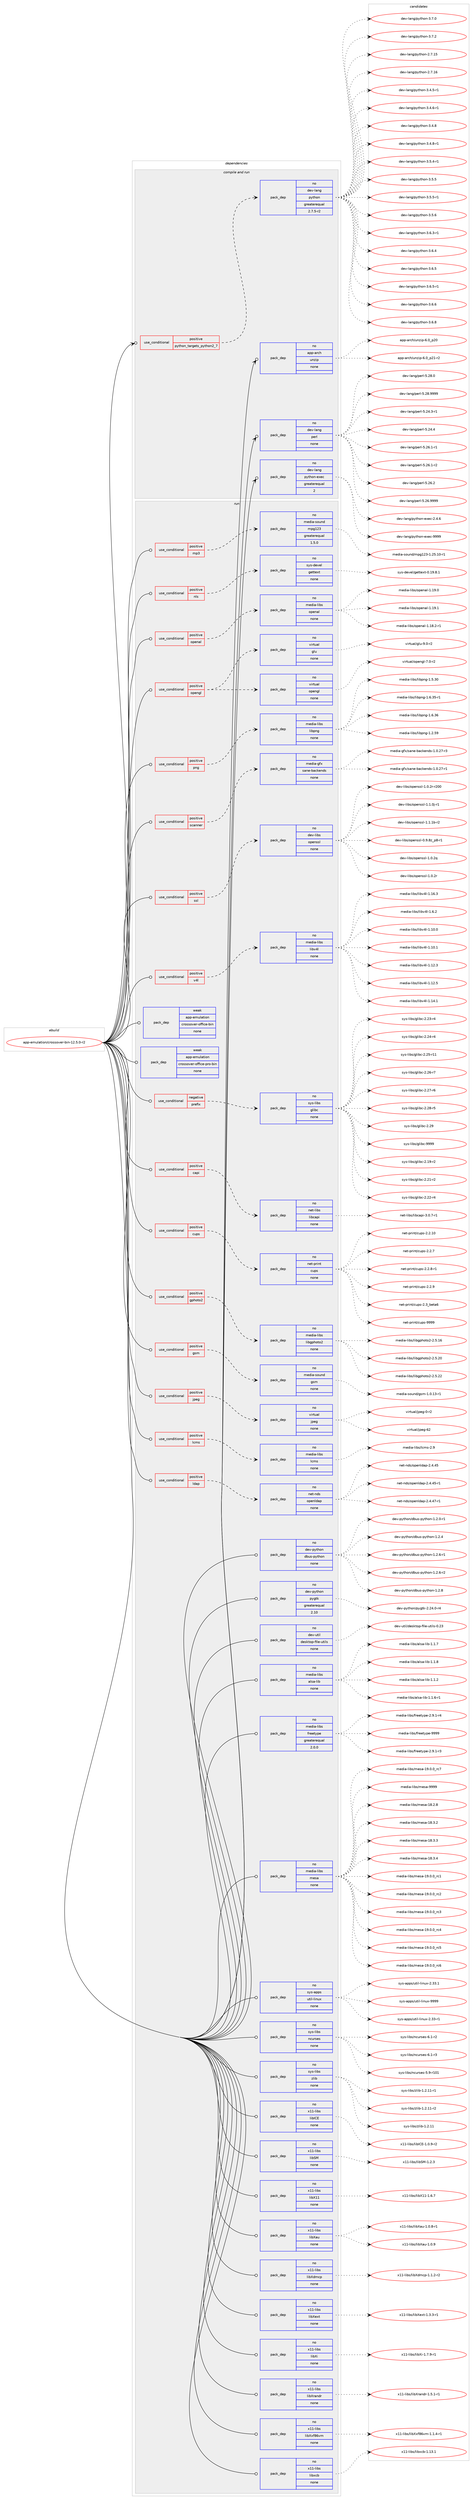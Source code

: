 digraph prolog {

# *************
# Graph options
# *************

newrank=true;
concentrate=true;
compound=true;
graph [rankdir=LR,fontname=Helvetica,fontsize=10,ranksep=1.5];#, ranksep=2.5, nodesep=0.2];
edge  [arrowhead=vee];
node  [fontname=Helvetica,fontsize=10];

# **********
# The ebuild
# **********

subgraph cluster_leftcol {
color=gray;
rank=same;
label=<<i>ebuild</i>>;
id [label="app-emulation/crossover-bin-12.5.0-r2", color=red, width=4, href="../app-emulation/crossover-bin-12.5.0-r2.svg"];
}

# ****************
# The dependencies
# ****************

subgraph cluster_midcol {
color=gray;
label=<<i>dependencies</i>>;
subgraph cluster_compile {
fillcolor="#eeeeee";
style=filled;
label=<<i>compile</i>>;
}
subgraph cluster_compileandrun {
fillcolor="#eeeeee";
style=filled;
label=<<i>compile and run</i>>;
subgraph cond349470 {
dependency1283531 [label=<<TABLE BORDER="0" CELLBORDER="1" CELLSPACING="0" CELLPADDING="4"><TR><TD ROWSPAN="3" CELLPADDING="10">use_conditional</TD></TR><TR><TD>positive</TD></TR><TR><TD>python_targets_python2_7</TD></TR></TABLE>>, shape=none, color=red];
subgraph pack914096 {
dependency1283532 [label=<<TABLE BORDER="0" CELLBORDER="1" CELLSPACING="0" CELLPADDING="4" WIDTH="220"><TR><TD ROWSPAN="6" CELLPADDING="30">pack_dep</TD></TR><TR><TD WIDTH="110">no</TD></TR><TR><TD>dev-lang</TD></TR><TR><TD>python</TD></TR><TR><TD>greaterequal</TD></TR><TR><TD>2.7.5-r2</TD></TR></TABLE>>, shape=none, color=blue];
}
dependency1283531:e -> dependency1283532:w [weight=20,style="dashed",arrowhead="vee"];
}
id:e -> dependency1283531:w [weight=20,style="solid",arrowhead="odotvee"];
subgraph pack914097 {
dependency1283533 [label=<<TABLE BORDER="0" CELLBORDER="1" CELLSPACING="0" CELLPADDING="4" WIDTH="220"><TR><TD ROWSPAN="6" CELLPADDING="30">pack_dep</TD></TR><TR><TD WIDTH="110">no</TD></TR><TR><TD>app-arch</TD></TR><TR><TD>unzip</TD></TR><TR><TD>none</TD></TR><TR><TD></TD></TR></TABLE>>, shape=none, color=blue];
}
id:e -> dependency1283533:w [weight=20,style="solid",arrowhead="odotvee"];
subgraph pack914098 {
dependency1283534 [label=<<TABLE BORDER="0" CELLBORDER="1" CELLSPACING="0" CELLPADDING="4" WIDTH="220"><TR><TD ROWSPAN="6" CELLPADDING="30">pack_dep</TD></TR><TR><TD WIDTH="110">no</TD></TR><TR><TD>dev-lang</TD></TR><TR><TD>perl</TD></TR><TR><TD>none</TD></TR><TR><TD></TD></TR></TABLE>>, shape=none, color=blue];
}
id:e -> dependency1283534:w [weight=20,style="solid",arrowhead="odotvee"];
subgraph pack914099 {
dependency1283535 [label=<<TABLE BORDER="0" CELLBORDER="1" CELLSPACING="0" CELLPADDING="4" WIDTH="220"><TR><TD ROWSPAN="6" CELLPADDING="30">pack_dep</TD></TR><TR><TD WIDTH="110">no</TD></TR><TR><TD>dev-lang</TD></TR><TR><TD>python-exec</TD></TR><TR><TD>greaterequal</TD></TR><TR><TD>2</TD></TR></TABLE>>, shape=none, color=blue];
}
id:e -> dependency1283535:w [weight=20,style="solid",arrowhead="odotvee"];
}
subgraph cluster_run {
fillcolor="#eeeeee";
style=filled;
label=<<i>run</i>>;
subgraph cond349471 {
dependency1283536 [label=<<TABLE BORDER="0" CELLBORDER="1" CELLSPACING="0" CELLPADDING="4"><TR><TD ROWSPAN="3" CELLPADDING="10">use_conditional</TD></TR><TR><TD>negative</TD></TR><TR><TD>prefix</TD></TR></TABLE>>, shape=none, color=red];
subgraph pack914100 {
dependency1283537 [label=<<TABLE BORDER="0" CELLBORDER="1" CELLSPACING="0" CELLPADDING="4" WIDTH="220"><TR><TD ROWSPAN="6" CELLPADDING="30">pack_dep</TD></TR><TR><TD WIDTH="110">no</TD></TR><TR><TD>sys-libs</TD></TR><TR><TD>glibc</TD></TR><TR><TD>none</TD></TR><TR><TD></TD></TR></TABLE>>, shape=none, color=blue];
}
dependency1283536:e -> dependency1283537:w [weight=20,style="dashed",arrowhead="vee"];
}
id:e -> dependency1283536:w [weight=20,style="solid",arrowhead="odot"];
subgraph cond349472 {
dependency1283538 [label=<<TABLE BORDER="0" CELLBORDER="1" CELLSPACING="0" CELLPADDING="4"><TR><TD ROWSPAN="3" CELLPADDING="10">use_conditional</TD></TR><TR><TD>positive</TD></TR><TR><TD>capi</TD></TR></TABLE>>, shape=none, color=red];
subgraph pack914101 {
dependency1283539 [label=<<TABLE BORDER="0" CELLBORDER="1" CELLSPACING="0" CELLPADDING="4" WIDTH="220"><TR><TD ROWSPAN="6" CELLPADDING="30">pack_dep</TD></TR><TR><TD WIDTH="110">no</TD></TR><TR><TD>net-libs</TD></TR><TR><TD>libcapi</TD></TR><TR><TD>none</TD></TR><TR><TD></TD></TR></TABLE>>, shape=none, color=blue];
}
dependency1283538:e -> dependency1283539:w [weight=20,style="dashed",arrowhead="vee"];
}
id:e -> dependency1283538:w [weight=20,style="solid",arrowhead="odot"];
subgraph cond349473 {
dependency1283540 [label=<<TABLE BORDER="0" CELLBORDER="1" CELLSPACING="0" CELLPADDING="4"><TR><TD ROWSPAN="3" CELLPADDING="10">use_conditional</TD></TR><TR><TD>positive</TD></TR><TR><TD>cups</TD></TR></TABLE>>, shape=none, color=red];
subgraph pack914102 {
dependency1283541 [label=<<TABLE BORDER="0" CELLBORDER="1" CELLSPACING="0" CELLPADDING="4" WIDTH="220"><TR><TD ROWSPAN="6" CELLPADDING="30">pack_dep</TD></TR><TR><TD WIDTH="110">no</TD></TR><TR><TD>net-print</TD></TR><TR><TD>cups</TD></TR><TR><TD>none</TD></TR><TR><TD></TD></TR></TABLE>>, shape=none, color=blue];
}
dependency1283540:e -> dependency1283541:w [weight=20,style="dashed",arrowhead="vee"];
}
id:e -> dependency1283540:w [weight=20,style="solid",arrowhead="odot"];
subgraph cond349474 {
dependency1283542 [label=<<TABLE BORDER="0" CELLBORDER="1" CELLSPACING="0" CELLPADDING="4"><TR><TD ROWSPAN="3" CELLPADDING="10">use_conditional</TD></TR><TR><TD>positive</TD></TR><TR><TD>gphoto2</TD></TR></TABLE>>, shape=none, color=red];
subgraph pack914103 {
dependency1283543 [label=<<TABLE BORDER="0" CELLBORDER="1" CELLSPACING="0" CELLPADDING="4" WIDTH="220"><TR><TD ROWSPAN="6" CELLPADDING="30">pack_dep</TD></TR><TR><TD WIDTH="110">no</TD></TR><TR><TD>media-libs</TD></TR><TR><TD>libgphoto2</TD></TR><TR><TD>none</TD></TR><TR><TD></TD></TR></TABLE>>, shape=none, color=blue];
}
dependency1283542:e -> dependency1283543:w [weight=20,style="dashed",arrowhead="vee"];
}
id:e -> dependency1283542:w [weight=20,style="solid",arrowhead="odot"];
subgraph cond349475 {
dependency1283544 [label=<<TABLE BORDER="0" CELLBORDER="1" CELLSPACING="0" CELLPADDING="4"><TR><TD ROWSPAN="3" CELLPADDING="10">use_conditional</TD></TR><TR><TD>positive</TD></TR><TR><TD>gsm</TD></TR></TABLE>>, shape=none, color=red];
subgraph pack914104 {
dependency1283545 [label=<<TABLE BORDER="0" CELLBORDER="1" CELLSPACING="0" CELLPADDING="4" WIDTH="220"><TR><TD ROWSPAN="6" CELLPADDING="30">pack_dep</TD></TR><TR><TD WIDTH="110">no</TD></TR><TR><TD>media-sound</TD></TR><TR><TD>gsm</TD></TR><TR><TD>none</TD></TR><TR><TD></TD></TR></TABLE>>, shape=none, color=blue];
}
dependency1283544:e -> dependency1283545:w [weight=20,style="dashed",arrowhead="vee"];
}
id:e -> dependency1283544:w [weight=20,style="solid",arrowhead="odot"];
subgraph cond349476 {
dependency1283546 [label=<<TABLE BORDER="0" CELLBORDER="1" CELLSPACING="0" CELLPADDING="4"><TR><TD ROWSPAN="3" CELLPADDING="10">use_conditional</TD></TR><TR><TD>positive</TD></TR><TR><TD>jpeg</TD></TR></TABLE>>, shape=none, color=red];
subgraph pack914105 {
dependency1283547 [label=<<TABLE BORDER="0" CELLBORDER="1" CELLSPACING="0" CELLPADDING="4" WIDTH="220"><TR><TD ROWSPAN="6" CELLPADDING="30">pack_dep</TD></TR><TR><TD WIDTH="110">no</TD></TR><TR><TD>virtual</TD></TR><TR><TD>jpeg</TD></TR><TR><TD>none</TD></TR><TR><TD></TD></TR></TABLE>>, shape=none, color=blue];
}
dependency1283546:e -> dependency1283547:w [weight=20,style="dashed",arrowhead="vee"];
}
id:e -> dependency1283546:w [weight=20,style="solid",arrowhead="odot"];
subgraph cond349477 {
dependency1283548 [label=<<TABLE BORDER="0" CELLBORDER="1" CELLSPACING="0" CELLPADDING="4"><TR><TD ROWSPAN="3" CELLPADDING="10">use_conditional</TD></TR><TR><TD>positive</TD></TR><TR><TD>lcms</TD></TR></TABLE>>, shape=none, color=red];
subgraph pack914106 {
dependency1283549 [label=<<TABLE BORDER="0" CELLBORDER="1" CELLSPACING="0" CELLPADDING="4" WIDTH="220"><TR><TD ROWSPAN="6" CELLPADDING="30">pack_dep</TD></TR><TR><TD WIDTH="110">no</TD></TR><TR><TD>media-libs</TD></TR><TR><TD>lcms</TD></TR><TR><TD>none</TD></TR><TR><TD></TD></TR></TABLE>>, shape=none, color=blue];
}
dependency1283548:e -> dependency1283549:w [weight=20,style="dashed",arrowhead="vee"];
}
id:e -> dependency1283548:w [weight=20,style="solid",arrowhead="odot"];
subgraph cond349478 {
dependency1283550 [label=<<TABLE BORDER="0" CELLBORDER="1" CELLSPACING="0" CELLPADDING="4"><TR><TD ROWSPAN="3" CELLPADDING="10">use_conditional</TD></TR><TR><TD>positive</TD></TR><TR><TD>ldap</TD></TR></TABLE>>, shape=none, color=red];
subgraph pack914107 {
dependency1283551 [label=<<TABLE BORDER="0" CELLBORDER="1" CELLSPACING="0" CELLPADDING="4" WIDTH="220"><TR><TD ROWSPAN="6" CELLPADDING="30">pack_dep</TD></TR><TR><TD WIDTH="110">no</TD></TR><TR><TD>net-nds</TD></TR><TR><TD>openldap</TD></TR><TR><TD>none</TD></TR><TR><TD></TD></TR></TABLE>>, shape=none, color=blue];
}
dependency1283550:e -> dependency1283551:w [weight=20,style="dashed",arrowhead="vee"];
}
id:e -> dependency1283550:w [weight=20,style="solid",arrowhead="odot"];
subgraph cond349479 {
dependency1283552 [label=<<TABLE BORDER="0" CELLBORDER="1" CELLSPACING="0" CELLPADDING="4"><TR><TD ROWSPAN="3" CELLPADDING="10">use_conditional</TD></TR><TR><TD>positive</TD></TR><TR><TD>mp3</TD></TR></TABLE>>, shape=none, color=red];
subgraph pack914108 {
dependency1283553 [label=<<TABLE BORDER="0" CELLBORDER="1" CELLSPACING="0" CELLPADDING="4" WIDTH="220"><TR><TD ROWSPAN="6" CELLPADDING="30">pack_dep</TD></TR><TR><TD WIDTH="110">no</TD></TR><TR><TD>media-sound</TD></TR><TR><TD>mpg123</TD></TR><TR><TD>greaterequal</TD></TR><TR><TD>1.5.0</TD></TR></TABLE>>, shape=none, color=blue];
}
dependency1283552:e -> dependency1283553:w [weight=20,style="dashed",arrowhead="vee"];
}
id:e -> dependency1283552:w [weight=20,style="solid",arrowhead="odot"];
subgraph cond349480 {
dependency1283554 [label=<<TABLE BORDER="0" CELLBORDER="1" CELLSPACING="0" CELLPADDING="4"><TR><TD ROWSPAN="3" CELLPADDING="10">use_conditional</TD></TR><TR><TD>positive</TD></TR><TR><TD>nls</TD></TR></TABLE>>, shape=none, color=red];
subgraph pack914109 {
dependency1283555 [label=<<TABLE BORDER="0" CELLBORDER="1" CELLSPACING="0" CELLPADDING="4" WIDTH="220"><TR><TD ROWSPAN="6" CELLPADDING="30">pack_dep</TD></TR><TR><TD WIDTH="110">no</TD></TR><TR><TD>sys-devel</TD></TR><TR><TD>gettext</TD></TR><TR><TD>none</TD></TR><TR><TD></TD></TR></TABLE>>, shape=none, color=blue];
}
dependency1283554:e -> dependency1283555:w [weight=20,style="dashed",arrowhead="vee"];
}
id:e -> dependency1283554:w [weight=20,style="solid",arrowhead="odot"];
subgraph cond349481 {
dependency1283556 [label=<<TABLE BORDER="0" CELLBORDER="1" CELLSPACING="0" CELLPADDING="4"><TR><TD ROWSPAN="3" CELLPADDING="10">use_conditional</TD></TR><TR><TD>positive</TD></TR><TR><TD>openal</TD></TR></TABLE>>, shape=none, color=red];
subgraph pack914110 {
dependency1283557 [label=<<TABLE BORDER="0" CELLBORDER="1" CELLSPACING="0" CELLPADDING="4" WIDTH="220"><TR><TD ROWSPAN="6" CELLPADDING="30">pack_dep</TD></TR><TR><TD WIDTH="110">no</TD></TR><TR><TD>media-libs</TD></TR><TR><TD>openal</TD></TR><TR><TD>none</TD></TR><TR><TD></TD></TR></TABLE>>, shape=none, color=blue];
}
dependency1283556:e -> dependency1283557:w [weight=20,style="dashed",arrowhead="vee"];
}
id:e -> dependency1283556:w [weight=20,style="solid",arrowhead="odot"];
subgraph cond349482 {
dependency1283558 [label=<<TABLE BORDER="0" CELLBORDER="1" CELLSPACING="0" CELLPADDING="4"><TR><TD ROWSPAN="3" CELLPADDING="10">use_conditional</TD></TR><TR><TD>positive</TD></TR><TR><TD>opengl</TD></TR></TABLE>>, shape=none, color=red];
subgraph pack914111 {
dependency1283559 [label=<<TABLE BORDER="0" CELLBORDER="1" CELLSPACING="0" CELLPADDING="4" WIDTH="220"><TR><TD ROWSPAN="6" CELLPADDING="30">pack_dep</TD></TR><TR><TD WIDTH="110">no</TD></TR><TR><TD>virtual</TD></TR><TR><TD>glu</TD></TR><TR><TD>none</TD></TR><TR><TD></TD></TR></TABLE>>, shape=none, color=blue];
}
dependency1283558:e -> dependency1283559:w [weight=20,style="dashed",arrowhead="vee"];
subgraph pack914112 {
dependency1283560 [label=<<TABLE BORDER="0" CELLBORDER="1" CELLSPACING="0" CELLPADDING="4" WIDTH="220"><TR><TD ROWSPAN="6" CELLPADDING="30">pack_dep</TD></TR><TR><TD WIDTH="110">no</TD></TR><TR><TD>virtual</TD></TR><TR><TD>opengl</TD></TR><TR><TD>none</TD></TR><TR><TD></TD></TR></TABLE>>, shape=none, color=blue];
}
dependency1283558:e -> dependency1283560:w [weight=20,style="dashed",arrowhead="vee"];
}
id:e -> dependency1283558:w [weight=20,style="solid",arrowhead="odot"];
subgraph cond349483 {
dependency1283561 [label=<<TABLE BORDER="0" CELLBORDER="1" CELLSPACING="0" CELLPADDING="4"><TR><TD ROWSPAN="3" CELLPADDING="10">use_conditional</TD></TR><TR><TD>positive</TD></TR><TR><TD>png</TD></TR></TABLE>>, shape=none, color=red];
subgraph pack914113 {
dependency1283562 [label=<<TABLE BORDER="0" CELLBORDER="1" CELLSPACING="0" CELLPADDING="4" WIDTH="220"><TR><TD ROWSPAN="6" CELLPADDING="30">pack_dep</TD></TR><TR><TD WIDTH="110">no</TD></TR><TR><TD>media-libs</TD></TR><TR><TD>libpng</TD></TR><TR><TD>none</TD></TR><TR><TD></TD></TR></TABLE>>, shape=none, color=blue];
}
dependency1283561:e -> dependency1283562:w [weight=20,style="dashed",arrowhead="vee"];
}
id:e -> dependency1283561:w [weight=20,style="solid",arrowhead="odot"];
subgraph cond349484 {
dependency1283563 [label=<<TABLE BORDER="0" CELLBORDER="1" CELLSPACING="0" CELLPADDING="4"><TR><TD ROWSPAN="3" CELLPADDING="10">use_conditional</TD></TR><TR><TD>positive</TD></TR><TR><TD>scanner</TD></TR></TABLE>>, shape=none, color=red];
subgraph pack914114 {
dependency1283564 [label=<<TABLE BORDER="0" CELLBORDER="1" CELLSPACING="0" CELLPADDING="4" WIDTH="220"><TR><TD ROWSPAN="6" CELLPADDING="30">pack_dep</TD></TR><TR><TD WIDTH="110">no</TD></TR><TR><TD>media-gfx</TD></TR><TR><TD>sane-backends</TD></TR><TR><TD>none</TD></TR><TR><TD></TD></TR></TABLE>>, shape=none, color=blue];
}
dependency1283563:e -> dependency1283564:w [weight=20,style="dashed",arrowhead="vee"];
}
id:e -> dependency1283563:w [weight=20,style="solid",arrowhead="odot"];
subgraph cond349485 {
dependency1283565 [label=<<TABLE BORDER="0" CELLBORDER="1" CELLSPACING="0" CELLPADDING="4"><TR><TD ROWSPAN="3" CELLPADDING="10">use_conditional</TD></TR><TR><TD>positive</TD></TR><TR><TD>ssl</TD></TR></TABLE>>, shape=none, color=red];
subgraph pack914115 {
dependency1283566 [label=<<TABLE BORDER="0" CELLBORDER="1" CELLSPACING="0" CELLPADDING="4" WIDTH="220"><TR><TD ROWSPAN="6" CELLPADDING="30">pack_dep</TD></TR><TR><TD WIDTH="110">no</TD></TR><TR><TD>dev-libs</TD></TR><TR><TD>openssl</TD></TR><TR><TD>none</TD></TR><TR><TD></TD></TR></TABLE>>, shape=none, color=blue];
}
dependency1283565:e -> dependency1283566:w [weight=20,style="dashed",arrowhead="vee"];
}
id:e -> dependency1283565:w [weight=20,style="solid",arrowhead="odot"];
subgraph cond349486 {
dependency1283567 [label=<<TABLE BORDER="0" CELLBORDER="1" CELLSPACING="0" CELLPADDING="4"><TR><TD ROWSPAN="3" CELLPADDING="10">use_conditional</TD></TR><TR><TD>positive</TD></TR><TR><TD>v4l</TD></TR></TABLE>>, shape=none, color=red];
subgraph pack914116 {
dependency1283568 [label=<<TABLE BORDER="0" CELLBORDER="1" CELLSPACING="0" CELLPADDING="4" WIDTH="220"><TR><TD ROWSPAN="6" CELLPADDING="30">pack_dep</TD></TR><TR><TD WIDTH="110">no</TD></TR><TR><TD>media-libs</TD></TR><TR><TD>libv4l</TD></TR><TR><TD>none</TD></TR><TR><TD></TD></TR></TABLE>>, shape=none, color=blue];
}
dependency1283567:e -> dependency1283568:w [weight=20,style="dashed",arrowhead="vee"];
}
id:e -> dependency1283567:w [weight=20,style="solid",arrowhead="odot"];
subgraph pack914117 {
dependency1283569 [label=<<TABLE BORDER="0" CELLBORDER="1" CELLSPACING="0" CELLPADDING="4" WIDTH="220"><TR><TD ROWSPAN="6" CELLPADDING="30">pack_dep</TD></TR><TR><TD WIDTH="110">no</TD></TR><TR><TD>dev-python</TD></TR><TR><TD>dbus-python</TD></TR><TR><TD>none</TD></TR><TR><TD></TD></TR></TABLE>>, shape=none, color=blue];
}
id:e -> dependency1283569:w [weight=20,style="solid",arrowhead="odot"];
subgraph pack914118 {
dependency1283570 [label=<<TABLE BORDER="0" CELLBORDER="1" CELLSPACING="0" CELLPADDING="4" WIDTH="220"><TR><TD ROWSPAN="6" CELLPADDING="30">pack_dep</TD></TR><TR><TD WIDTH="110">no</TD></TR><TR><TD>dev-python</TD></TR><TR><TD>pygtk</TD></TR><TR><TD>greaterequal</TD></TR><TR><TD>2.10</TD></TR></TABLE>>, shape=none, color=blue];
}
id:e -> dependency1283570:w [weight=20,style="solid",arrowhead="odot"];
subgraph pack914119 {
dependency1283571 [label=<<TABLE BORDER="0" CELLBORDER="1" CELLSPACING="0" CELLPADDING="4" WIDTH="220"><TR><TD ROWSPAN="6" CELLPADDING="30">pack_dep</TD></TR><TR><TD WIDTH="110">no</TD></TR><TR><TD>dev-util</TD></TR><TR><TD>desktop-file-utils</TD></TR><TR><TD>none</TD></TR><TR><TD></TD></TR></TABLE>>, shape=none, color=blue];
}
id:e -> dependency1283571:w [weight=20,style="solid",arrowhead="odot"];
subgraph pack914120 {
dependency1283572 [label=<<TABLE BORDER="0" CELLBORDER="1" CELLSPACING="0" CELLPADDING="4" WIDTH="220"><TR><TD ROWSPAN="6" CELLPADDING="30">pack_dep</TD></TR><TR><TD WIDTH="110">no</TD></TR><TR><TD>media-libs</TD></TR><TR><TD>alsa-lib</TD></TR><TR><TD>none</TD></TR><TR><TD></TD></TR></TABLE>>, shape=none, color=blue];
}
id:e -> dependency1283572:w [weight=20,style="solid",arrowhead="odot"];
subgraph pack914121 {
dependency1283573 [label=<<TABLE BORDER="0" CELLBORDER="1" CELLSPACING="0" CELLPADDING="4" WIDTH="220"><TR><TD ROWSPAN="6" CELLPADDING="30">pack_dep</TD></TR><TR><TD WIDTH="110">no</TD></TR><TR><TD>media-libs</TD></TR><TR><TD>freetype</TD></TR><TR><TD>greaterequal</TD></TR><TR><TD>2.0.0</TD></TR></TABLE>>, shape=none, color=blue];
}
id:e -> dependency1283573:w [weight=20,style="solid",arrowhead="odot"];
subgraph pack914122 {
dependency1283574 [label=<<TABLE BORDER="0" CELLBORDER="1" CELLSPACING="0" CELLPADDING="4" WIDTH="220"><TR><TD ROWSPAN="6" CELLPADDING="30">pack_dep</TD></TR><TR><TD WIDTH="110">no</TD></TR><TR><TD>media-libs</TD></TR><TR><TD>mesa</TD></TR><TR><TD>none</TD></TR><TR><TD></TD></TR></TABLE>>, shape=none, color=blue];
}
id:e -> dependency1283574:w [weight=20,style="solid",arrowhead="odot"];
subgraph pack914123 {
dependency1283575 [label=<<TABLE BORDER="0" CELLBORDER="1" CELLSPACING="0" CELLPADDING="4" WIDTH="220"><TR><TD ROWSPAN="6" CELLPADDING="30">pack_dep</TD></TR><TR><TD WIDTH="110">no</TD></TR><TR><TD>sys-apps</TD></TR><TR><TD>util-linux</TD></TR><TR><TD>none</TD></TR><TR><TD></TD></TR></TABLE>>, shape=none, color=blue];
}
id:e -> dependency1283575:w [weight=20,style="solid",arrowhead="odot"];
subgraph pack914124 {
dependency1283576 [label=<<TABLE BORDER="0" CELLBORDER="1" CELLSPACING="0" CELLPADDING="4" WIDTH="220"><TR><TD ROWSPAN="6" CELLPADDING="30">pack_dep</TD></TR><TR><TD WIDTH="110">no</TD></TR><TR><TD>sys-libs</TD></TR><TR><TD>ncurses</TD></TR><TR><TD>none</TD></TR><TR><TD></TD></TR></TABLE>>, shape=none, color=blue];
}
id:e -> dependency1283576:w [weight=20,style="solid",arrowhead="odot"];
subgraph pack914125 {
dependency1283577 [label=<<TABLE BORDER="0" CELLBORDER="1" CELLSPACING="0" CELLPADDING="4" WIDTH="220"><TR><TD ROWSPAN="6" CELLPADDING="30">pack_dep</TD></TR><TR><TD WIDTH="110">no</TD></TR><TR><TD>sys-libs</TD></TR><TR><TD>zlib</TD></TR><TR><TD>none</TD></TR><TR><TD></TD></TR></TABLE>>, shape=none, color=blue];
}
id:e -> dependency1283577:w [weight=20,style="solid",arrowhead="odot"];
subgraph pack914126 {
dependency1283578 [label=<<TABLE BORDER="0" CELLBORDER="1" CELLSPACING="0" CELLPADDING="4" WIDTH="220"><TR><TD ROWSPAN="6" CELLPADDING="30">pack_dep</TD></TR><TR><TD WIDTH="110">no</TD></TR><TR><TD>x11-libs</TD></TR><TR><TD>libICE</TD></TR><TR><TD>none</TD></TR><TR><TD></TD></TR></TABLE>>, shape=none, color=blue];
}
id:e -> dependency1283578:w [weight=20,style="solid",arrowhead="odot"];
subgraph pack914127 {
dependency1283579 [label=<<TABLE BORDER="0" CELLBORDER="1" CELLSPACING="0" CELLPADDING="4" WIDTH="220"><TR><TD ROWSPAN="6" CELLPADDING="30">pack_dep</TD></TR><TR><TD WIDTH="110">no</TD></TR><TR><TD>x11-libs</TD></TR><TR><TD>libSM</TD></TR><TR><TD>none</TD></TR><TR><TD></TD></TR></TABLE>>, shape=none, color=blue];
}
id:e -> dependency1283579:w [weight=20,style="solid",arrowhead="odot"];
subgraph pack914128 {
dependency1283580 [label=<<TABLE BORDER="0" CELLBORDER="1" CELLSPACING="0" CELLPADDING="4" WIDTH="220"><TR><TD ROWSPAN="6" CELLPADDING="30">pack_dep</TD></TR><TR><TD WIDTH="110">no</TD></TR><TR><TD>x11-libs</TD></TR><TR><TD>libX11</TD></TR><TR><TD>none</TD></TR><TR><TD></TD></TR></TABLE>>, shape=none, color=blue];
}
id:e -> dependency1283580:w [weight=20,style="solid",arrowhead="odot"];
subgraph pack914129 {
dependency1283581 [label=<<TABLE BORDER="0" CELLBORDER="1" CELLSPACING="0" CELLPADDING="4" WIDTH="220"><TR><TD ROWSPAN="6" CELLPADDING="30">pack_dep</TD></TR><TR><TD WIDTH="110">no</TD></TR><TR><TD>x11-libs</TD></TR><TR><TD>libXau</TD></TR><TR><TD>none</TD></TR><TR><TD></TD></TR></TABLE>>, shape=none, color=blue];
}
id:e -> dependency1283581:w [weight=20,style="solid",arrowhead="odot"];
subgraph pack914130 {
dependency1283582 [label=<<TABLE BORDER="0" CELLBORDER="1" CELLSPACING="0" CELLPADDING="4" WIDTH="220"><TR><TD ROWSPAN="6" CELLPADDING="30">pack_dep</TD></TR><TR><TD WIDTH="110">no</TD></TR><TR><TD>x11-libs</TD></TR><TR><TD>libXdmcp</TD></TR><TR><TD>none</TD></TR><TR><TD></TD></TR></TABLE>>, shape=none, color=blue];
}
id:e -> dependency1283582:w [weight=20,style="solid",arrowhead="odot"];
subgraph pack914131 {
dependency1283583 [label=<<TABLE BORDER="0" CELLBORDER="1" CELLSPACING="0" CELLPADDING="4" WIDTH="220"><TR><TD ROWSPAN="6" CELLPADDING="30">pack_dep</TD></TR><TR><TD WIDTH="110">no</TD></TR><TR><TD>x11-libs</TD></TR><TR><TD>libXext</TD></TR><TR><TD>none</TD></TR><TR><TD></TD></TR></TABLE>>, shape=none, color=blue];
}
id:e -> dependency1283583:w [weight=20,style="solid",arrowhead="odot"];
subgraph pack914132 {
dependency1283584 [label=<<TABLE BORDER="0" CELLBORDER="1" CELLSPACING="0" CELLPADDING="4" WIDTH="220"><TR><TD ROWSPAN="6" CELLPADDING="30">pack_dep</TD></TR><TR><TD WIDTH="110">no</TD></TR><TR><TD>x11-libs</TD></TR><TR><TD>libXi</TD></TR><TR><TD>none</TD></TR><TR><TD></TD></TR></TABLE>>, shape=none, color=blue];
}
id:e -> dependency1283584:w [weight=20,style="solid",arrowhead="odot"];
subgraph pack914133 {
dependency1283585 [label=<<TABLE BORDER="0" CELLBORDER="1" CELLSPACING="0" CELLPADDING="4" WIDTH="220"><TR><TD ROWSPAN="6" CELLPADDING="30">pack_dep</TD></TR><TR><TD WIDTH="110">no</TD></TR><TR><TD>x11-libs</TD></TR><TR><TD>libXrandr</TD></TR><TR><TD>none</TD></TR><TR><TD></TD></TR></TABLE>>, shape=none, color=blue];
}
id:e -> dependency1283585:w [weight=20,style="solid",arrowhead="odot"];
subgraph pack914134 {
dependency1283586 [label=<<TABLE BORDER="0" CELLBORDER="1" CELLSPACING="0" CELLPADDING="4" WIDTH="220"><TR><TD ROWSPAN="6" CELLPADDING="30">pack_dep</TD></TR><TR><TD WIDTH="110">no</TD></TR><TR><TD>x11-libs</TD></TR><TR><TD>libXxf86vm</TD></TR><TR><TD>none</TD></TR><TR><TD></TD></TR></TABLE>>, shape=none, color=blue];
}
id:e -> dependency1283586:w [weight=20,style="solid",arrowhead="odot"];
subgraph pack914135 {
dependency1283587 [label=<<TABLE BORDER="0" CELLBORDER="1" CELLSPACING="0" CELLPADDING="4" WIDTH="220"><TR><TD ROWSPAN="6" CELLPADDING="30">pack_dep</TD></TR><TR><TD WIDTH="110">no</TD></TR><TR><TD>x11-libs</TD></TR><TR><TD>libxcb</TD></TR><TR><TD>none</TD></TR><TR><TD></TD></TR></TABLE>>, shape=none, color=blue];
}
id:e -> dependency1283587:w [weight=20,style="solid",arrowhead="odot"];
subgraph pack914136 {
dependency1283588 [label=<<TABLE BORDER="0" CELLBORDER="1" CELLSPACING="0" CELLPADDING="4" WIDTH="220"><TR><TD ROWSPAN="6" CELLPADDING="30">pack_dep</TD></TR><TR><TD WIDTH="110">weak</TD></TR><TR><TD>app-emulation</TD></TR><TR><TD>crossover-office-bin</TD></TR><TR><TD>none</TD></TR><TR><TD></TD></TR></TABLE>>, shape=none, color=blue];
}
id:e -> dependency1283588:w [weight=20,style="solid",arrowhead="odot"];
subgraph pack914137 {
dependency1283589 [label=<<TABLE BORDER="0" CELLBORDER="1" CELLSPACING="0" CELLPADDING="4" WIDTH="220"><TR><TD ROWSPAN="6" CELLPADDING="30">pack_dep</TD></TR><TR><TD WIDTH="110">weak</TD></TR><TR><TD>app-emulation</TD></TR><TR><TD>crossover-office-pro-bin</TD></TR><TR><TD>none</TD></TR><TR><TD></TD></TR></TABLE>>, shape=none, color=blue];
}
id:e -> dependency1283589:w [weight=20,style="solid",arrowhead="odot"];
}
}

# **************
# The candidates
# **************

subgraph cluster_choices {
rank=same;
color=gray;
label=<<i>candidates</i>>;

subgraph choice914096 {
color=black;
nodesep=1;
choice10010111845108971101034711212111610411111045504655464953 [label="dev-lang/python-2.7.15", color=red, width=4,href="../dev-lang/python-2.7.15.svg"];
choice10010111845108971101034711212111610411111045504655464954 [label="dev-lang/python-2.7.16", color=red, width=4,href="../dev-lang/python-2.7.16.svg"];
choice1001011184510897110103471121211161041111104551465246534511449 [label="dev-lang/python-3.4.5-r1", color=red, width=4,href="../dev-lang/python-3.4.5-r1.svg"];
choice1001011184510897110103471121211161041111104551465246544511449 [label="dev-lang/python-3.4.6-r1", color=red, width=4,href="../dev-lang/python-3.4.6-r1.svg"];
choice100101118451089711010347112121116104111110455146524656 [label="dev-lang/python-3.4.8", color=red, width=4,href="../dev-lang/python-3.4.8.svg"];
choice1001011184510897110103471121211161041111104551465246564511449 [label="dev-lang/python-3.4.8-r1", color=red, width=4,href="../dev-lang/python-3.4.8-r1.svg"];
choice1001011184510897110103471121211161041111104551465346524511449 [label="dev-lang/python-3.5.4-r1", color=red, width=4,href="../dev-lang/python-3.5.4-r1.svg"];
choice100101118451089711010347112121116104111110455146534653 [label="dev-lang/python-3.5.5", color=red, width=4,href="../dev-lang/python-3.5.5.svg"];
choice1001011184510897110103471121211161041111104551465346534511449 [label="dev-lang/python-3.5.5-r1", color=red, width=4,href="../dev-lang/python-3.5.5-r1.svg"];
choice100101118451089711010347112121116104111110455146534654 [label="dev-lang/python-3.5.6", color=red, width=4,href="../dev-lang/python-3.5.6.svg"];
choice1001011184510897110103471121211161041111104551465446514511449 [label="dev-lang/python-3.6.3-r1", color=red, width=4,href="../dev-lang/python-3.6.3-r1.svg"];
choice100101118451089711010347112121116104111110455146544652 [label="dev-lang/python-3.6.4", color=red, width=4,href="../dev-lang/python-3.6.4.svg"];
choice100101118451089711010347112121116104111110455146544653 [label="dev-lang/python-3.6.5", color=red, width=4,href="../dev-lang/python-3.6.5.svg"];
choice1001011184510897110103471121211161041111104551465446534511449 [label="dev-lang/python-3.6.5-r1", color=red, width=4,href="../dev-lang/python-3.6.5-r1.svg"];
choice100101118451089711010347112121116104111110455146544654 [label="dev-lang/python-3.6.6", color=red, width=4,href="../dev-lang/python-3.6.6.svg"];
choice100101118451089711010347112121116104111110455146544656 [label="dev-lang/python-3.6.8", color=red, width=4,href="../dev-lang/python-3.6.8.svg"];
choice100101118451089711010347112121116104111110455146554648 [label="dev-lang/python-3.7.0", color=red, width=4,href="../dev-lang/python-3.7.0.svg"];
choice100101118451089711010347112121116104111110455146554650 [label="dev-lang/python-3.7.2", color=red, width=4,href="../dev-lang/python-3.7.2.svg"];
dependency1283532:e -> choice10010111845108971101034711212111610411111045504655464953:w [style=dotted,weight="100"];
dependency1283532:e -> choice10010111845108971101034711212111610411111045504655464954:w [style=dotted,weight="100"];
dependency1283532:e -> choice1001011184510897110103471121211161041111104551465246534511449:w [style=dotted,weight="100"];
dependency1283532:e -> choice1001011184510897110103471121211161041111104551465246544511449:w [style=dotted,weight="100"];
dependency1283532:e -> choice100101118451089711010347112121116104111110455146524656:w [style=dotted,weight="100"];
dependency1283532:e -> choice1001011184510897110103471121211161041111104551465246564511449:w [style=dotted,weight="100"];
dependency1283532:e -> choice1001011184510897110103471121211161041111104551465346524511449:w [style=dotted,weight="100"];
dependency1283532:e -> choice100101118451089711010347112121116104111110455146534653:w [style=dotted,weight="100"];
dependency1283532:e -> choice1001011184510897110103471121211161041111104551465346534511449:w [style=dotted,weight="100"];
dependency1283532:e -> choice100101118451089711010347112121116104111110455146534654:w [style=dotted,weight="100"];
dependency1283532:e -> choice1001011184510897110103471121211161041111104551465446514511449:w [style=dotted,weight="100"];
dependency1283532:e -> choice100101118451089711010347112121116104111110455146544652:w [style=dotted,weight="100"];
dependency1283532:e -> choice100101118451089711010347112121116104111110455146544653:w [style=dotted,weight="100"];
dependency1283532:e -> choice1001011184510897110103471121211161041111104551465446534511449:w [style=dotted,weight="100"];
dependency1283532:e -> choice100101118451089711010347112121116104111110455146544654:w [style=dotted,weight="100"];
dependency1283532:e -> choice100101118451089711010347112121116104111110455146544656:w [style=dotted,weight="100"];
dependency1283532:e -> choice100101118451089711010347112121116104111110455146554648:w [style=dotted,weight="100"];
dependency1283532:e -> choice100101118451089711010347112121116104111110455146554650:w [style=dotted,weight="100"];
}
subgraph choice914097 {
color=black;
nodesep=1;
choice971121124597114991044711711012210511245544648951125048 [label="app-arch/unzip-6.0_p20", color=red, width=4,href="../app-arch/unzip-6.0_p20.svg"];
choice9711211245971149910447117110122105112455446489511250494511450 [label="app-arch/unzip-6.0_p21-r2", color=red, width=4,href="../app-arch/unzip-6.0_p21-r2.svg"];
dependency1283533:e -> choice971121124597114991044711711012210511245544648951125048:w [style=dotted,weight="100"];
dependency1283533:e -> choice9711211245971149910447117110122105112455446489511250494511450:w [style=dotted,weight="100"];
}
subgraph choice914098 {
color=black;
nodesep=1;
choice100101118451089711010347112101114108455346505246514511449 [label="dev-lang/perl-5.24.3-r1", color=red, width=4,href="../dev-lang/perl-5.24.3-r1.svg"];
choice10010111845108971101034711210111410845534650524652 [label="dev-lang/perl-5.24.4", color=red, width=4,href="../dev-lang/perl-5.24.4.svg"];
choice100101118451089711010347112101114108455346505446494511449 [label="dev-lang/perl-5.26.1-r1", color=red, width=4,href="../dev-lang/perl-5.26.1-r1.svg"];
choice100101118451089711010347112101114108455346505446494511450 [label="dev-lang/perl-5.26.1-r2", color=red, width=4,href="../dev-lang/perl-5.26.1-r2.svg"];
choice10010111845108971101034711210111410845534650544650 [label="dev-lang/perl-5.26.2", color=red, width=4,href="../dev-lang/perl-5.26.2.svg"];
choice10010111845108971101034711210111410845534650544657575757 [label="dev-lang/perl-5.26.9999", color=red, width=4,href="../dev-lang/perl-5.26.9999.svg"];
choice10010111845108971101034711210111410845534650564648 [label="dev-lang/perl-5.28.0", color=red, width=4,href="../dev-lang/perl-5.28.0.svg"];
choice10010111845108971101034711210111410845534650564657575757 [label="dev-lang/perl-5.28.9999", color=red, width=4,href="../dev-lang/perl-5.28.9999.svg"];
dependency1283534:e -> choice100101118451089711010347112101114108455346505246514511449:w [style=dotted,weight="100"];
dependency1283534:e -> choice10010111845108971101034711210111410845534650524652:w [style=dotted,weight="100"];
dependency1283534:e -> choice100101118451089711010347112101114108455346505446494511449:w [style=dotted,weight="100"];
dependency1283534:e -> choice100101118451089711010347112101114108455346505446494511450:w [style=dotted,weight="100"];
dependency1283534:e -> choice10010111845108971101034711210111410845534650544650:w [style=dotted,weight="100"];
dependency1283534:e -> choice10010111845108971101034711210111410845534650544657575757:w [style=dotted,weight="100"];
dependency1283534:e -> choice10010111845108971101034711210111410845534650564648:w [style=dotted,weight="100"];
dependency1283534:e -> choice10010111845108971101034711210111410845534650564657575757:w [style=dotted,weight="100"];
}
subgraph choice914099 {
color=black;
nodesep=1;
choice1001011184510897110103471121211161041111104510112010199455046524654 [label="dev-lang/python-exec-2.4.6", color=red, width=4,href="../dev-lang/python-exec-2.4.6.svg"];
choice10010111845108971101034711212111610411111045101120101994557575757 [label="dev-lang/python-exec-9999", color=red, width=4,href="../dev-lang/python-exec-9999.svg"];
dependency1283535:e -> choice1001011184510897110103471121211161041111104510112010199455046524654:w [style=dotted,weight="100"];
dependency1283535:e -> choice10010111845108971101034711212111610411111045101120101994557575757:w [style=dotted,weight="100"];
}
subgraph choice914100 {
color=black;
nodesep=1;
choice115121115451081059811547103108105989945504649574511450 [label="sys-libs/glibc-2.19-r2", color=red, width=4,href="../sys-libs/glibc-2.19-r2.svg"];
choice115121115451081059811547103108105989945504650494511450 [label="sys-libs/glibc-2.21-r2", color=red, width=4,href="../sys-libs/glibc-2.21-r2.svg"];
choice115121115451081059811547103108105989945504650504511452 [label="sys-libs/glibc-2.22-r4", color=red, width=4,href="../sys-libs/glibc-2.22-r4.svg"];
choice115121115451081059811547103108105989945504650514511452 [label="sys-libs/glibc-2.23-r4", color=red, width=4,href="../sys-libs/glibc-2.23-r4.svg"];
choice115121115451081059811547103108105989945504650524511452 [label="sys-libs/glibc-2.24-r4", color=red, width=4,href="../sys-libs/glibc-2.24-r4.svg"];
choice11512111545108105981154710310810598994550465053451144949 [label="sys-libs/glibc-2.25-r11", color=red, width=4,href="../sys-libs/glibc-2.25-r11.svg"];
choice115121115451081059811547103108105989945504650544511455 [label="sys-libs/glibc-2.26-r7", color=red, width=4,href="../sys-libs/glibc-2.26-r7.svg"];
choice115121115451081059811547103108105989945504650554511454 [label="sys-libs/glibc-2.27-r6", color=red, width=4,href="../sys-libs/glibc-2.27-r6.svg"];
choice115121115451081059811547103108105989945504650564511453 [label="sys-libs/glibc-2.28-r5", color=red, width=4,href="../sys-libs/glibc-2.28-r5.svg"];
choice11512111545108105981154710310810598994550465057 [label="sys-libs/glibc-2.29", color=red, width=4,href="../sys-libs/glibc-2.29.svg"];
choice11512111545108105981154710310810598994557575757 [label="sys-libs/glibc-9999", color=red, width=4,href="../sys-libs/glibc-9999.svg"];
dependency1283537:e -> choice115121115451081059811547103108105989945504649574511450:w [style=dotted,weight="100"];
dependency1283537:e -> choice115121115451081059811547103108105989945504650494511450:w [style=dotted,weight="100"];
dependency1283537:e -> choice115121115451081059811547103108105989945504650504511452:w [style=dotted,weight="100"];
dependency1283537:e -> choice115121115451081059811547103108105989945504650514511452:w [style=dotted,weight="100"];
dependency1283537:e -> choice115121115451081059811547103108105989945504650524511452:w [style=dotted,weight="100"];
dependency1283537:e -> choice11512111545108105981154710310810598994550465053451144949:w [style=dotted,weight="100"];
dependency1283537:e -> choice115121115451081059811547103108105989945504650544511455:w [style=dotted,weight="100"];
dependency1283537:e -> choice115121115451081059811547103108105989945504650554511454:w [style=dotted,weight="100"];
dependency1283537:e -> choice115121115451081059811547103108105989945504650564511453:w [style=dotted,weight="100"];
dependency1283537:e -> choice11512111545108105981154710310810598994550465057:w [style=dotted,weight="100"];
dependency1283537:e -> choice11512111545108105981154710310810598994557575757:w [style=dotted,weight="100"];
}
subgraph choice914101 {
color=black;
nodesep=1;
choice1101011164510810598115471081059899971121054551464846554511449 [label="net-libs/libcapi-3.0.7-r1", color=red, width=4,href="../net-libs/libcapi-3.0.7-r1.svg"];
dependency1283539:e -> choice1101011164510810598115471081059899971121054551464846554511449:w [style=dotted,weight="100"];
}
subgraph choice914102 {
color=black;
nodesep=1;
choice11010111645112114105110116479911711211545504650464948 [label="net-print/cups-2.2.10", color=red, width=4,href="../net-print/cups-2.2.10.svg"];
choice110101116451121141051101164799117112115455046504655 [label="net-print/cups-2.2.7", color=red, width=4,href="../net-print/cups-2.2.7.svg"];
choice1101011164511211410511011647991171121154550465046564511449 [label="net-print/cups-2.2.8-r1", color=red, width=4,href="../net-print/cups-2.2.8-r1.svg"];
choice110101116451121141051101164799117112115455046504657 [label="net-print/cups-2.2.9", color=red, width=4,href="../net-print/cups-2.2.9.svg"];
choice1101011164511211410511011647991171121154550465195981011169754 [label="net-print/cups-2.3_beta6", color=red, width=4,href="../net-print/cups-2.3_beta6.svg"];
choice1101011164511211410511011647991171121154557575757 [label="net-print/cups-9999", color=red, width=4,href="../net-print/cups-9999.svg"];
dependency1283541:e -> choice11010111645112114105110116479911711211545504650464948:w [style=dotted,weight="100"];
dependency1283541:e -> choice110101116451121141051101164799117112115455046504655:w [style=dotted,weight="100"];
dependency1283541:e -> choice1101011164511211410511011647991171121154550465046564511449:w [style=dotted,weight="100"];
dependency1283541:e -> choice110101116451121141051101164799117112115455046504657:w [style=dotted,weight="100"];
dependency1283541:e -> choice1101011164511211410511011647991171121154550465195981011169754:w [style=dotted,weight="100"];
dependency1283541:e -> choice1101011164511211410511011647991171121154557575757:w [style=dotted,weight="100"];
}
subgraph choice914103 {
color=black;
nodesep=1;
choice10910110010597451081059811547108105981031121041111161115045504653464954 [label="media-libs/libgphoto2-2.5.16", color=red, width=4,href="../media-libs/libgphoto2-2.5.16.svg"];
choice10910110010597451081059811547108105981031121041111161115045504653465048 [label="media-libs/libgphoto2-2.5.20", color=red, width=4,href="../media-libs/libgphoto2-2.5.20.svg"];
choice10910110010597451081059811547108105981031121041111161115045504653465050 [label="media-libs/libgphoto2-2.5.22", color=red, width=4,href="../media-libs/libgphoto2-2.5.22.svg"];
dependency1283543:e -> choice10910110010597451081059811547108105981031121041111161115045504653464954:w [style=dotted,weight="100"];
dependency1283543:e -> choice10910110010597451081059811547108105981031121041111161115045504653465048:w [style=dotted,weight="100"];
dependency1283543:e -> choice10910110010597451081059811547108105981031121041111161115045504653465050:w [style=dotted,weight="100"];
}
subgraph choice914104 {
color=black;
nodesep=1;
choice109101100105974511511111711010047103115109454946484649514511449 [label="media-sound/gsm-1.0.13-r1", color=red, width=4,href="../media-sound/gsm-1.0.13-r1.svg"];
dependency1283545:e -> choice109101100105974511511111711010047103115109454946484649514511449:w [style=dotted,weight="100"];
}
subgraph choice914105 {
color=black;
nodesep=1;
choice118105114116117971084710611210110345484511450 [label="virtual/jpeg-0-r2", color=red, width=4,href="../virtual/jpeg-0-r2.svg"];
choice1181051141161179710847106112101103455450 [label="virtual/jpeg-62", color=red, width=4,href="../virtual/jpeg-62.svg"];
dependency1283547:e -> choice118105114116117971084710611210110345484511450:w [style=dotted,weight="100"];
dependency1283547:e -> choice1181051141161179710847106112101103455450:w [style=dotted,weight="100"];
}
subgraph choice914106 {
color=black;
nodesep=1;
choice109101100105974510810598115471089910911545504657 [label="media-libs/lcms-2.9", color=red, width=4,href="../media-libs/lcms-2.9.svg"];
dependency1283549:e -> choice109101100105974510810598115471089910911545504657:w [style=dotted,weight="100"];
}
subgraph choice914107 {
color=black;
nodesep=1;
choice11010111645110100115471111121011101081009711245504652465253 [label="net-nds/openldap-2.4.45", color=red, width=4,href="../net-nds/openldap-2.4.45.svg"];
choice110101116451101001154711111210111010810097112455046524652534511449 [label="net-nds/openldap-2.4.45-r1", color=red, width=4,href="../net-nds/openldap-2.4.45-r1.svg"];
choice110101116451101001154711111210111010810097112455046524652554511449 [label="net-nds/openldap-2.4.47-r1", color=red, width=4,href="../net-nds/openldap-2.4.47-r1.svg"];
dependency1283551:e -> choice11010111645110100115471111121011101081009711245504652465253:w [style=dotted,weight="100"];
dependency1283551:e -> choice110101116451101001154711111210111010810097112455046524652534511449:w [style=dotted,weight="100"];
dependency1283551:e -> choice110101116451101001154711111210111010810097112455046524652554511449:w [style=dotted,weight="100"];
}
subgraph choice914108 {
color=black;
nodesep=1;
choice10910110010597451151111171101004710911210349505145494650534649484511449 [label="media-sound/mpg123-1.25.10-r1", color=red, width=4,href="../media-sound/mpg123-1.25.10-r1.svg"];
dependency1283553:e -> choice10910110010597451151111171101004710911210349505145494650534649484511449:w [style=dotted,weight="100"];
}
subgraph choice914109 {
color=black;
nodesep=1;
choice1151211154510010111810110847103101116116101120116454846495746564649 [label="sys-devel/gettext-0.19.8.1", color=red, width=4,href="../sys-devel/gettext-0.19.8.1.svg"];
dependency1283555:e -> choice1151211154510010111810110847103101116116101120116454846495746564649:w [style=dotted,weight="100"];
}
subgraph choice914110 {
color=black;
nodesep=1;
choice1091011001059745108105981154711111210111097108454946495646504511449 [label="media-libs/openal-1.18.2-r1", color=red, width=4,href="../media-libs/openal-1.18.2-r1.svg"];
choice109101100105974510810598115471111121011109710845494649574648 [label="media-libs/openal-1.19.0", color=red, width=4,href="../media-libs/openal-1.19.0.svg"];
choice109101100105974510810598115471111121011109710845494649574649 [label="media-libs/openal-1.19.1", color=red, width=4,href="../media-libs/openal-1.19.1.svg"];
dependency1283557:e -> choice1091011001059745108105981154711111210111097108454946495646504511449:w [style=dotted,weight="100"];
dependency1283557:e -> choice109101100105974510810598115471111121011109710845494649574648:w [style=dotted,weight="100"];
dependency1283557:e -> choice109101100105974510810598115471111121011109710845494649574649:w [style=dotted,weight="100"];
}
subgraph choice914111 {
color=black;
nodesep=1;
choice1181051141161179710847103108117455746484511450 [label="virtual/glu-9.0-r2", color=red, width=4,href="../virtual/glu-9.0-r2.svg"];
dependency1283559:e -> choice1181051141161179710847103108117455746484511450:w [style=dotted,weight="100"];
}
subgraph choice914112 {
color=black;
nodesep=1;
choice1181051141161179710847111112101110103108455546484511450 [label="virtual/opengl-7.0-r2", color=red, width=4,href="../virtual/opengl-7.0-r2.svg"];
dependency1283560:e -> choice1181051141161179710847111112101110103108455546484511450:w [style=dotted,weight="100"];
}
subgraph choice914113 {
color=black;
nodesep=1;
choice109101100105974510810598115471081059811211010345494650465357 [label="media-libs/libpng-1.2.59", color=red, width=4,href="../media-libs/libpng-1.2.59.svg"];
choice109101100105974510810598115471081059811211010345494653465148 [label="media-libs/libpng-1.5.30", color=red, width=4,href="../media-libs/libpng-1.5.30.svg"];
choice1091011001059745108105981154710810598112110103454946544651534511449 [label="media-libs/libpng-1.6.35-r1", color=red, width=4,href="../media-libs/libpng-1.6.35-r1.svg"];
choice109101100105974510810598115471081059811211010345494654465154 [label="media-libs/libpng-1.6.36", color=red, width=4,href="../media-libs/libpng-1.6.36.svg"];
dependency1283562:e -> choice109101100105974510810598115471081059811211010345494650465357:w [style=dotted,weight="100"];
dependency1283562:e -> choice109101100105974510810598115471081059811211010345494653465148:w [style=dotted,weight="100"];
dependency1283562:e -> choice1091011001059745108105981154710810598112110103454946544651534511449:w [style=dotted,weight="100"];
dependency1283562:e -> choice109101100105974510810598115471081059811211010345494654465154:w [style=dotted,weight="100"];
}
subgraph choice914114 {
color=black;
nodesep=1;
choice1091011001059745103102120471159711010145989799107101110100115454946484650554511449 [label="media-gfx/sane-backends-1.0.27-r1", color=red, width=4,href="../media-gfx/sane-backends-1.0.27-r1.svg"];
choice1091011001059745103102120471159711010145989799107101110100115454946484650554511451 [label="media-gfx/sane-backends-1.0.27-r3", color=red, width=4,href="../media-gfx/sane-backends-1.0.27-r3.svg"];
dependency1283564:e -> choice1091011001059745103102120471159711010145989799107101110100115454946484650554511449:w [style=dotted,weight="100"];
dependency1283564:e -> choice1091011001059745103102120471159711010145989799107101110100115454946484650554511451:w [style=dotted,weight="100"];
}
subgraph choice914115 {
color=black;
nodesep=1;
choice10010111845108105981154711111210111011511510845484657465612295112564511449 [label="dev-libs/openssl-0.9.8z_p8-r1", color=red, width=4,href="../dev-libs/openssl-0.9.8z_p8-r1.svg"];
choice100101118451081059811547111112101110115115108454946484650113 [label="dev-libs/openssl-1.0.2q", color=red, width=4,href="../dev-libs/openssl-1.0.2q.svg"];
choice100101118451081059811547111112101110115115108454946484650114 [label="dev-libs/openssl-1.0.2r", color=red, width=4,href="../dev-libs/openssl-1.0.2r.svg"];
choice10010111845108105981154711111210111011511510845494648465011445114504848 [label="dev-libs/openssl-1.0.2r-r200", color=red, width=4,href="../dev-libs/openssl-1.0.2r-r200.svg"];
choice1001011184510810598115471111121011101151151084549464946481064511449 [label="dev-libs/openssl-1.1.0j-r1", color=red, width=4,href="../dev-libs/openssl-1.1.0j-r1.svg"];
choice100101118451081059811547111112101110115115108454946494649984511450 [label="dev-libs/openssl-1.1.1b-r2", color=red, width=4,href="../dev-libs/openssl-1.1.1b-r2.svg"];
dependency1283566:e -> choice10010111845108105981154711111210111011511510845484657465612295112564511449:w [style=dotted,weight="100"];
dependency1283566:e -> choice100101118451081059811547111112101110115115108454946484650113:w [style=dotted,weight="100"];
dependency1283566:e -> choice100101118451081059811547111112101110115115108454946484650114:w [style=dotted,weight="100"];
dependency1283566:e -> choice10010111845108105981154711111210111011511510845494648465011445114504848:w [style=dotted,weight="100"];
dependency1283566:e -> choice1001011184510810598115471111121011101151151084549464946481064511449:w [style=dotted,weight="100"];
dependency1283566:e -> choice100101118451081059811547111112101110115115108454946494649984511450:w [style=dotted,weight="100"];
}
subgraph choice914116 {
color=black;
nodesep=1;
choice10910110010597451081059811547108105981185210845494649484648 [label="media-libs/libv4l-1.10.0", color=red, width=4,href="../media-libs/libv4l-1.10.0.svg"];
choice10910110010597451081059811547108105981185210845494649484649 [label="media-libs/libv4l-1.10.1", color=red, width=4,href="../media-libs/libv4l-1.10.1.svg"];
choice10910110010597451081059811547108105981185210845494649504651 [label="media-libs/libv4l-1.12.3", color=red, width=4,href="../media-libs/libv4l-1.12.3.svg"];
choice10910110010597451081059811547108105981185210845494649504653 [label="media-libs/libv4l-1.12.5", color=red, width=4,href="../media-libs/libv4l-1.12.5.svg"];
choice10910110010597451081059811547108105981185210845494649524649 [label="media-libs/libv4l-1.14.1", color=red, width=4,href="../media-libs/libv4l-1.14.1.svg"];
choice10910110010597451081059811547108105981185210845494649544651 [label="media-libs/libv4l-1.16.3", color=red, width=4,href="../media-libs/libv4l-1.16.3.svg"];
choice109101100105974510810598115471081059811852108454946544650 [label="media-libs/libv4l-1.6.2", color=red, width=4,href="../media-libs/libv4l-1.6.2.svg"];
dependency1283568:e -> choice10910110010597451081059811547108105981185210845494649484648:w [style=dotted,weight="100"];
dependency1283568:e -> choice10910110010597451081059811547108105981185210845494649484649:w [style=dotted,weight="100"];
dependency1283568:e -> choice10910110010597451081059811547108105981185210845494649504651:w [style=dotted,weight="100"];
dependency1283568:e -> choice10910110010597451081059811547108105981185210845494649504653:w [style=dotted,weight="100"];
dependency1283568:e -> choice10910110010597451081059811547108105981185210845494649524649:w [style=dotted,weight="100"];
dependency1283568:e -> choice10910110010597451081059811547108105981185210845494649544651:w [style=dotted,weight="100"];
dependency1283568:e -> choice109101100105974510810598115471081059811852108454946544650:w [style=dotted,weight="100"];
}
subgraph choice914117 {
color=black;
nodesep=1;
choice100101118451121211161041111104710098117115451121211161041111104549465046484511449 [label="dev-python/dbus-python-1.2.0-r1", color=red, width=4,href="../dev-python/dbus-python-1.2.0-r1.svg"];
choice10010111845112121116104111110471009811711545112121116104111110454946504652 [label="dev-python/dbus-python-1.2.4", color=red, width=4,href="../dev-python/dbus-python-1.2.4.svg"];
choice100101118451121211161041111104710098117115451121211161041111104549465046544511449 [label="dev-python/dbus-python-1.2.6-r1", color=red, width=4,href="../dev-python/dbus-python-1.2.6-r1.svg"];
choice100101118451121211161041111104710098117115451121211161041111104549465046544511450 [label="dev-python/dbus-python-1.2.6-r2", color=red, width=4,href="../dev-python/dbus-python-1.2.6-r2.svg"];
choice10010111845112121116104111110471009811711545112121116104111110454946504656 [label="dev-python/dbus-python-1.2.8", color=red, width=4,href="../dev-python/dbus-python-1.2.8.svg"];
dependency1283569:e -> choice100101118451121211161041111104710098117115451121211161041111104549465046484511449:w [style=dotted,weight="100"];
dependency1283569:e -> choice10010111845112121116104111110471009811711545112121116104111110454946504652:w [style=dotted,weight="100"];
dependency1283569:e -> choice100101118451121211161041111104710098117115451121211161041111104549465046544511449:w [style=dotted,weight="100"];
dependency1283569:e -> choice100101118451121211161041111104710098117115451121211161041111104549465046544511450:w [style=dotted,weight="100"];
dependency1283569:e -> choice10010111845112121116104111110471009811711545112121116104111110454946504656:w [style=dotted,weight="100"];
}
subgraph choice914118 {
color=black;
nodesep=1;
choice1001011184511212111610411111047112121103116107455046505246484511452 [label="dev-python/pygtk-2.24.0-r4", color=red, width=4,href="../dev-python/pygtk-2.24.0-r4.svg"];
dependency1283570:e -> choice1001011184511212111610411111047112121103116107455046505246484511452:w [style=dotted,weight="100"];
}
subgraph choice914119 {
color=black;
nodesep=1;
choice100101118451171161051084710010111510711611111245102105108101451171161051081154548465051 [label="dev-util/desktop-file-utils-0.23", color=red, width=4,href="../dev-util/desktop-file-utils-0.23.svg"];
dependency1283571:e -> choice100101118451171161051084710010111510711611111245102105108101451171161051081154548465051:w [style=dotted,weight="100"];
}
subgraph choice914120 {
color=black;
nodesep=1;
choice1091011001059745108105981154797108115974510810598454946494650 [label="media-libs/alsa-lib-1.1.2", color=red, width=4,href="../media-libs/alsa-lib-1.1.2.svg"];
choice10910110010597451081059811547971081159745108105984549464946544511449 [label="media-libs/alsa-lib-1.1.6-r1", color=red, width=4,href="../media-libs/alsa-lib-1.1.6-r1.svg"];
choice1091011001059745108105981154797108115974510810598454946494655 [label="media-libs/alsa-lib-1.1.7", color=red, width=4,href="../media-libs/alsa-lib-1.1.7.svg"];
choice1091011001059745108105981154797108115974510810598454946494656 [label="media-libs/alsa-lib-1.1.8", color=red, width=4,href="../media-libs/alsa-lib-1.1.8.svg"];
dependency1283572:e -> choice1091011001059745108105981154797108115974510810598454946494650:w [style=dotted,weight="100"];
dependency1283572:e -> choice10910110010597451081059811547971081159745108105984549464946544511449:w [style=dotted,weight="100"];
dependency1283572:e -> choice1091011001059745108105981154797108115974510810598454946494655:w [style=dotted,weight="100"];
dependency1283572:e -> choice1091011001059745108105981154797108115974510810598454946494656:w [style=dotted,weight="100"];
}
subgraph choice914121 {
color=black;
nodesep=1;
choice109101100105974510810598115471021141011011161211121014550465746494511451 [label="media-libs/freetype-2.9.1-r3", color=red, width=4,href="../media-libs/freetype-2.9.1-r3.svg"];
choice109101100105974510810598115471021141011011161211121014550465746494511452 [label="media-libs/freetype-2.9.1-r4", color=red, width=4,href="../media-libs/freetype-2.9.1-r4.svg"];
choice109101100105974510810598115471021141011011161211121014557575757 [label="media-libs/freetype-9999", color=red, width=4,href="../media-libs/freetype-9999.svg"];
dependency1283573:e -> choice109101100105974510810598115471021141011011161211121014550465746494511451:w [style=dotted,weight="100"];
dependency1283573:e -> choice109101100105974510810598115471021141011011161211121014550465746494511452:w [style=dotted,weight="100"];
dependency1283573:e -> choice109101100105974510810598115471021141011011161211121014557575757:w [style=dotted,weight="100"];
}
subgraph choice914122 {
color=black;
nodesep=1;
choice109101100105974510810598115471091011159745495646504656 [label="media-libs/mesa-18.2.8", color=red, width=4,href="../media-libs/mesa-18.2.8.svg"];
choice109101100105974510810598115471091011159745495646514650 [label="media-libs/mesa-18.3.2", color=red, width=4,href="../media-libs/mesa-18.3.2.svg"];
choice109101100105974510810598115471091011159745495646514651 [label="media-libs/mesa-18.3.3", color=red, width=4,href="../media-libs/mesa-18.3.3.svg"];
choice109101100105974510810598115471091011159745495646514652 [label="media-libs/mesa-18.3.4", color=red, width=4,href="../media-libs/mesa-18.3.4.svg"];
choice109101100105974510810598115471091011159745495746484648951149949 [label="media-libs/mesa-19.0.0_rc1", color=red, width=4,href="../media-libs/mesa-19.0.0_rc1.svg"];
choice109101100105974510810598115471091011159745495746484648951149950 [label="media-libs/mesa-19.0.0_rc2", color=red, width=4,href="../media-libs/mesa-19.0.0_rc2.svg"];
choice109101100105974510810598115471091011159745495746484648951149951 [label="media-libs/mesa-19.0.0_rc3", color=red, width=4,href="../media-libs/mesa-19.0.0_rc3.svg"];
choice109101100105974510810598115471091011159745495746484648951149952 [label="media-libs/mesa-19.0.0_rc4", color=red, width=4,href="../media-libs/mesa-19.0.0_rc4.svg"];
choice109101100105974510810598115471091011159745495746484648951149953 [label="media-libs/mesa-19.0.0_rc5", color=red, width=4,href="../media-libs/mesa-19.0.0_rc5.svg"];
choice109101100105974510810598115471091011159745495746484648951149954 [label="media-libs/mesa-19.0.0_rc6", color=red, width=4,href="../media-libs/mesa-19.0.0_rc6.svg"];
choice109101100105974510810598115471091011159745495746484648951149955 [label="media-libs/mesa-19.0.0_rc7", color=red, width=4,href="../media-libs/mesa-19.0.0_rc7.svg"];
choice10910110010597451081059811547109101115974557575757 [label="media-libs/mesa-9999", color=red, width=4,href="../media-libs/mesa-9999.svg"];
dependency1283574:e -> choice109101100105974510810598115471091011159745495646504656:w [style=dotted,weight="100"];
dependency1283574:e -> choice109101100105974510810598115471091011159745495646514650:w [style=dotted,weight="100"];
dependency1283574:e -> choice109101100105974510810598115471091011159745495646514651:w [style=dotted,weight="100"];
dependency1283574:e -> choice109101100105974510810598115471091011159745495646514652:w [style=dotted,weight="100"];
dependency1283574:e -> choice109101100105974510810598115471091011159745495746484648951149949:w [style=dotted,weight="100"];
dependency1283574:e -> choice109101100105974510810598115471091011159745495746484648951149950:w [style=dotted,weight="100"];
dependency1283574:e -> choice109101100105974510810598115471091011159745495746484648951149951:w [style=dotted,weight="100"];
dependency1283574:e -> choice109101100105974510810598115471091011159745495746484648951149952:w [style=dotted,weight="100"];
dependency1283574:e -> choice109101100105974510810598115471091011159745495746484648951149953:w [style=dotted,weight="100"];
dependency1283574:e -> choice109101100105974510810598115471091011159745495746484648951149954:w [style=dotted,weight="100"];
dependency1283574:e -> choice109101100105974510810598115471091011159745495746484648951149955:w [style=dotted,weight="100"];
dependency1283574:e -> choice10910110010597451081059811547109101115974557575757:w [style=dotted,weight="100"];
}
subgraph choice914123 {
color=black;
nodesep=1;
choice1151211154597112112115471171161051084510810511011712045504651514511449 [label="sys-apps/util-linux-2.33-r1", color=red, width=4,href="../sys-apps/util-linux-2.33-r1.svg"];
choice1151211154597112112115471171161051084510810511011712045504651514649 [label="sys-apps/util-linux-2.33.1", color=red, width=4,href="../sys-apps/util-linux-2.33.1.svg"];
choice115121115459711211211547117116105108451081051101171204557575757 [label="sys-apps/util-linux-9999", color=red, width=4,href="../sys-apps/util-linux-9999.svg"];
dependency1283575:e -> choice1151211154597112112115471171161051084510810511011712045504651514511449:w [style=dotted,weight="100"];
dependency1283575:e -> choice1151211154597112112115471171161051084510810511011712045504651514649:w [style=dotted,weight="100"];
dependency1283575:e -> choice115121115459711211211547117116105108451081051101171204557575757:w [style=dotted,weight="100"];
}
subgraph choice914124 {
color=black;
nodesep=1;
choice115121115451081059811547110991171141151011154553465745114494849 [label="sys-libs/ncurses-5.9-r101", color=red, width=4,href="../sys-libs/ncurses-5.9-r101.svg"];
choice11512111545108105981154711099117114115101115455446494511450 [label="sys-libs/ncurses-6.1-r2", color=red, width=4,href="../sys-libs/ncurses-6.1-r2.svg"];
choice11512111545108105981154711099117114115101115455446494511451 [label="sys-libs/ncurses-6.1-r3", color=red, width=4,href="../sys-libs/ncurses-6.1-r3.svg"];
dependency1283576:e -> choice115121115451081059811547110991171141151011154553465745114494849:w [style=dotted,weight="100"];
dependency1283576:e -> choice11512111545108105981154711099117114115101115455446494511450:w [style=dotted,weight="100"];
dependency1283576:e -> choice11512111545108105981154711099117114115101115455446494511451:w [style=dotted,weight="100"];
}
subgraph choice914125 {
color=black;
nodesep=1;
choice1151211154510810598115471221081059845494650464949 [label="sys-libs/zlib-1.2.11", color=red, width=4,href="../sys-libs/zlib-1.2.11.svg"];
choice11512111545108105981154712210810598454946504649494511449 [label="sys-libs/zlib-1.2.11-r1", color=red, width=4,href="../sys-libs/zlib-1.2.11-r1.svg"];
choice11512111545108105981154712210810598454946504649494511450 [label="sys-libs/zlib-1.2.11-r2", color=red, width=4,href="../sys-libs/zlib-1.2.11-r2.svg"];
dependency1283577:e -> choice1151211154510810598115471221081059845494650464949:w [style=dotted,weight="100"];
dependency1283577:e -> choice11512111545108105981154712210810598454946504649494511449:w [style=dotted,weight="100"];
dependency1283577:e -> choice11512111545108105981154712210810598454946504649494511450:w [style=dotted,weight="100"];
}
subgraph choice914126 {
color=black;
nodesep=1;
choice1204949451081059811547108105987367694549464846574511450 [label="x11-libs/libICE-1.0.9-r2", color=red, width=4,href="../x11-libs/libICE-1.0.9-r2.svg"];
dependency1283578:e -> choice1204949451081059811547108105987367694549464846574511450:w [style=dotted,weight="100"];
}
subgraph choice914127 {
color=black;
nodesep=1;
choice1204949451081059811547108105988377454946504651 [label="x11-libs/libSM-1.2.3", color=red, width=4,href="../x11-libs/libSM-1.2.3.svg"];
dependency1283579:e -> choice1204949451081059811547108105988377454946504651:w [style=dotted,weight="100"];
}
subgraph choice914128 {
color=black;
nodesep=1;
choice120494945108105981154710810598884949454946544655 [label="x11-libs/libX11-1.6.7", color=red, width=4,href="../x11-libs/libX11-1.6.7.svg"];
dependency1283580:e -> choice120494945108105981154710810598884949454946544655:w [style=dotted,weight="100"];
}
subgraph choice914129 {
color=black;
nodesep=1;
choice12049494510810598115471081059888971174549464846564511449 [label="x11-libs/libXau-1.0.8-r1", color=red, width=4,href="../x11-libs/libXau-1.0.8-r1.svg"];
choice1204949451081059811547108105988897117454946484657 [label="x11-libs/libXau-1.0.9", color=red, width=4,href="../x11-libs/libXau-1.0.9.svg"];
dependency1283581:e -> choice12049494510810598115471081059888971174549464846564511449:w [style=dotted,weight="100"];
dependency1283581:e -> choice1204949451081059811547108105988897117454946484657:w [style=dotted,weight="100"];
}
subgraph choice914130 {
color=black;
nodesep=1;
choice12049494510810598115471081059888100109991124549464946504511450 [label="x11-libs/libXdmcp-1.1.2-r2", color=red, width=4,href="../x11-libs/libXdmcp-1.1.2-r2.svg"];
dependency1283582:e -> choice12049494510810598115471081059888100109991124549464946504511450:w [style=dotted,weight="100"];
}
subgraph choice914131 {
color=black;
nodesep=1;
choice120494945108105981154710810598881011201164549465146514511449 [label="x11-libs/libXext-1.3.3-r1", color=red, width=4,href="../x11-libs/libXext-1.3.3-r1.svg"];
dependency1283583:e -> choice120494945108105981154710810598881011201164549465146514511449:w [style=dotted,weight="100"];
}
subgraph choice914132 {
color=black;
nodesep=1;
choice120494945108105981154710810598881054549465546574511449 [label="x11-libs/libXi-1.7.9-r1", color=red, width=4,href="../x11-libs/libXi-1.7.9-r1.svg"];
dependency1283584:e -> choice120494945108105981154710810598881054549465546574511449:w [style=dotted,weight="100"];
}
subgraph choice914133 {
color=black;
nodesep=1;
choice12049494510810598115471081059888114971101001144549465346494511449 [label="x11-libs/libXrandr-1.5.1-r1", color=red, width=4,href="../x11-libs/libXrandr-1.5.1-r1.svg"];
dependency1283585:e -> choice12049494510810598115471081059888114971101001144549465346494511449:w [style=dotted,weight="100"];
}
subgraph choice914134 {
color=black;
nodesep=1;
choice1204949451081059811547108105988812010256541181094549464946524511449 [label="x11-libs/libXxf86vm-1.1.4-r1", color=red, width=4,href="../x11-libs/libXxf86vm-1.1.4-r1.svg"];
dependency1283586:e -> choice1204949451081059811547108105988812010256541181094549464946524511449:w [style=dotted,weight="100"];
}
subgraph choice914135 {
color=black;
nodesep=1;
choice120494945108105981154710810598120999845494649514649 [label="x11-libs/libxcb-1.13.1", color=red, width=4,href="../x11-libs/libxcb-1.13.1.svg"];
dependency1283587:e -> choice120494945108105981154710810598120999845494649514649:w [style=dotted,weight="100"];
}
subgraph choice914136 {
color=black;
nodesep=1;
}
subgraph choice914137 {
color=black;
nodesep=1;
}
}

}
